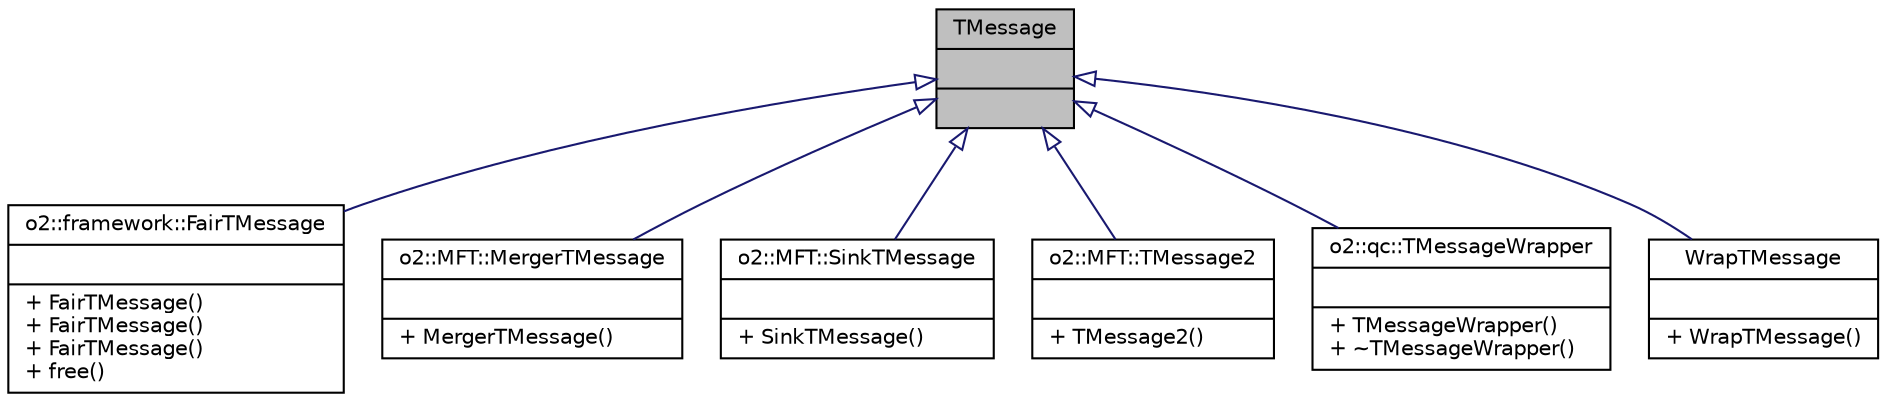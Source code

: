 digraph "TMessage"
{
 // INTERACTIVE_SVG=YES
  bgcolor="transparent";
  edge [fontname="Helvetica",fontsize="10",labelfontname="Helvetica",labelfontsize="10"];
  node [fontname="Helvetica",fontsize="10",shape=record];
  Node1 [label="{TMessage\n||}",height=0.2,width=0.4,color="black", fillcolor="grey75", style="filled" fontcolor="black"];
  Node1 -> Node2 [dir="back",color="midnightblue",fontsize="10",style="solid",arrowtail="onormal",fontname="Helvetica"];
  Node2 [label="{o2::framework::FairTMessage\n||+ FairTMessage()\l+ FairTMessage()\l+ FairTMessage()\l+ free()\l}",height=0.2,width=0.4,color="black",URL="$d0/d4b/classo2_1_1framework_1_1FairTMessage.html"];
  Node1 -> Node3 [dir="back",color="midnightblue",fontsize="10",style="solid",arrowtail="onormal",fontname="Helvetica"];
  Node3 [label="{o2::MFT::MergerTMessage\n||+ MergerTMessage()\l}",height=0.2,width=0.4,color="black",URL="$da/d50/classo2_1_1MFT_1_1MergerTMessage.html"];
  Node1 -> Node4 [dir="back",color="midnightblue",fontsize="10",style="solid",arrowtail="onormal",fontname="Helvetica"];
  Node4 [label="{o2::MFT::SinkTMessage\n||+ SinkTMessage()\l}",height=0.2,width=0.4,color="black",URL="$d0/dcf/classo2_1_1MFT_1_1SinkTMessage.html"];
  Node1 -> Node5 [dir="back",color="midnightblue",fontsize="10",style="solid",arrowtail="onormal",fontname="Helvetica"];
  Node5 [label="{o2::MFT::TMessage2\n||+ TMessage2()\l}",height=0.2,width=0.4,color="black",URL="$d9/db2/classo2_1_1MFT_1_1TMessage2.html"];
  Node1 -> Node6 [dir="back",color="midnightblue",fontsize="10",style="solid",arrowtail="onormal",fontname="Helvetica"];
  Node6 [label="{o2::qc::TMessageWrapper\n||+ TMessageWrapper()\l+ ~TMessageWrapper()\l}",height=0.2,width=0.4,color="black",URL="$d3/d37/classo2_1_1qc_1_1TMessageWrapper.html"];
  Node1 -> Node7 [dir="back",color="midnightblue",fontsize="10",style="solid",arrowtail="onormal",fontname="Helvetica"];
  Node7 [label="{WrapTMessage\n||+ WrapTMessage()\l}",height=0.2,width=0.4,color="black",URL="$de/dd8/classWrapTMessage.html"];
}
